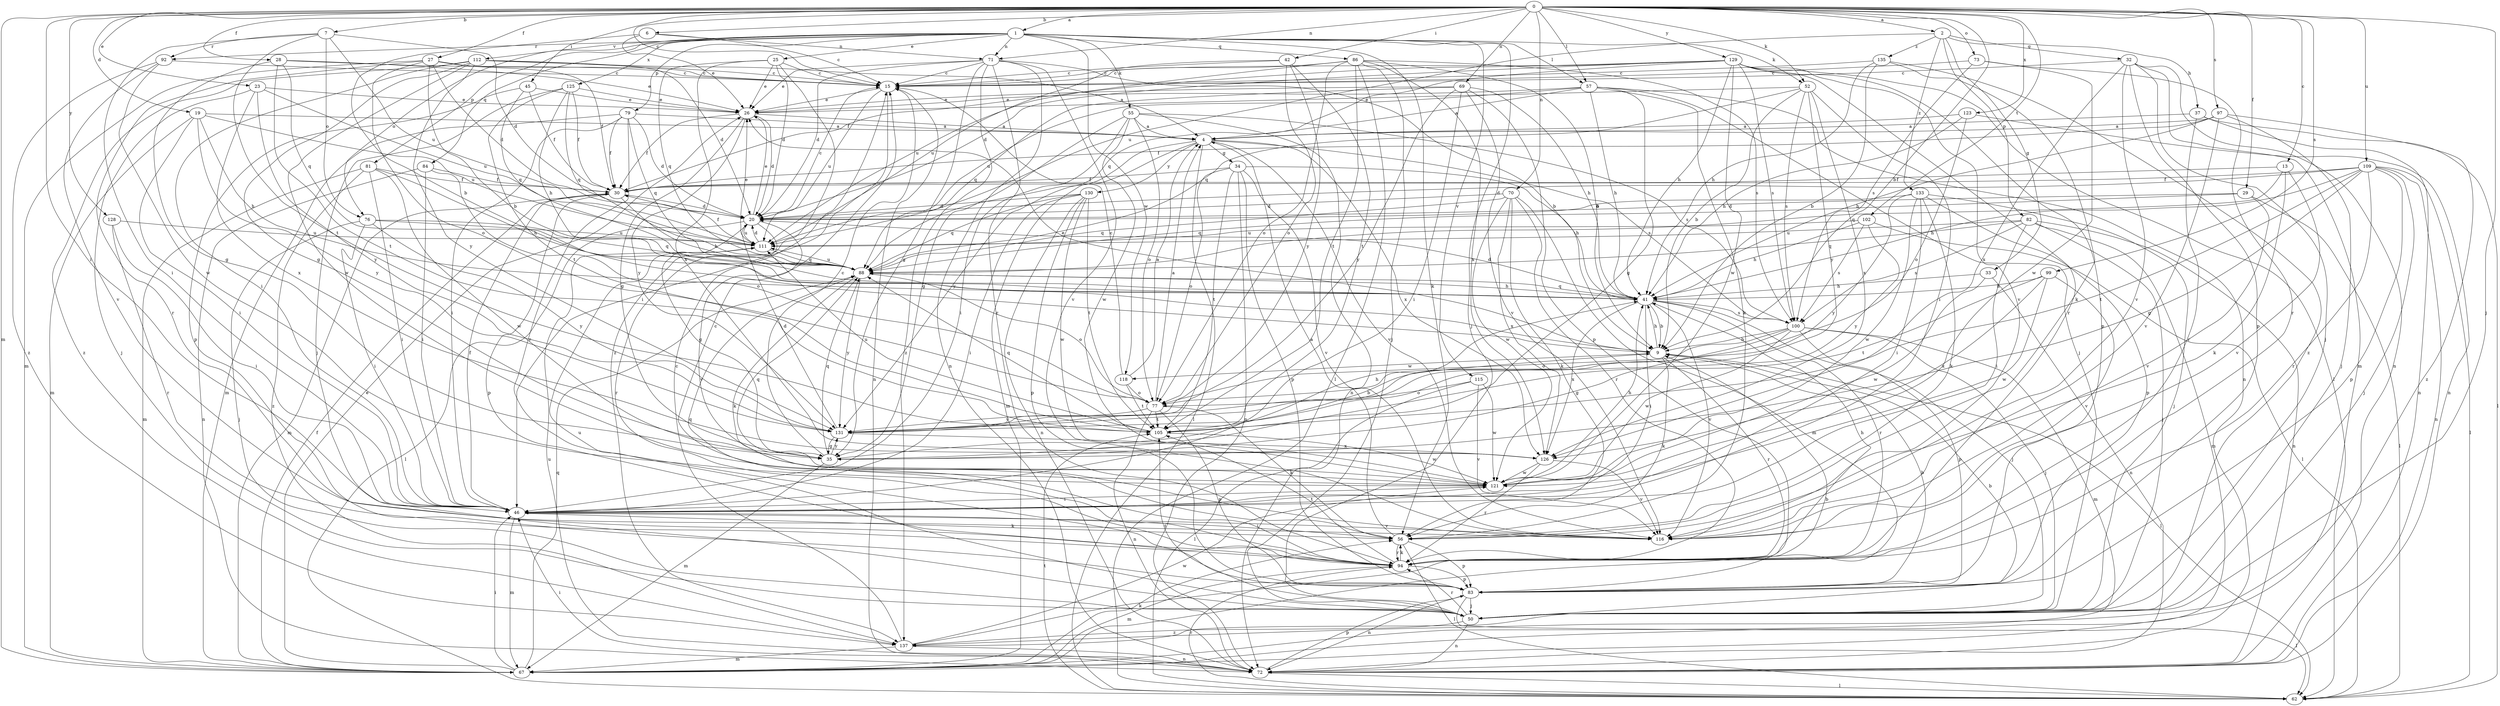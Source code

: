 strict digraph  {
0;
1;
2;
4;
6;
7;
9;
13;
15;
19;
20;
23;
25;
26;
27;
28;
29;
30;
32;
33;
34;
35;
37;
41;
42;
45;
46;
50;
52;
55;
56;
57;
62;
67;
69;
70;
71;
72;
73;
76;
77;
79;
81;
82;
83;
84;
86;
88;
92;
94;
97;
99;
100;
102;
105;
109;
111;
112;
115;
116;
118;
121;
123;
125;
126;
128;
129;
130;
131;
133;
135;
137;
0 -> 1  [label=a];
0 -> 2  [label=a];
0 -> 6  [label=b];
0 -> 7  [label=b];
0 -> 9  [label=b];
0 -> 13  [label=c];
0 -> 15  [label=c];
0 -> 19  [label=d];
0 -> 23  [label=e];
0 -> 27  [label=f];
0 -> 28  [label=f];
0 -> 29  [label=f];
0 -> 42  [label=i];
0 -> 45  [label=i];
0 -> 46  [label=i];
0 -> 50  [label=j];
0 -> 52  [label=k];
0 -> 57  [label=l];
0 -> 67  [label=m];
0 -> 69  [label=n];
0 -> 70  [label=n];
0 -> 71  [label=n];
0 -> 73  [label=o];
0 -> 97  [label=s];
0 -> 99  [label=s];
0 -> 102  [label=t];
0 -> 109  [label=u];
0 -> 123  [label=x];
0 -> 128  [label=y];
0 -> 129  [label=y];
1 -> 25  [label=e];
1 -> 50  [label=j];
1 -> 52  [label=k];
1 -> 55  [label=k];
1 -> 56  [label=k];
1 -> 57  [label=l];
1 -> 71  [label=n];
1 -> 76  [label=o];
1 -> 79  [label=p];
1 -> 81  [label=p];
1 -> 84  [label=q];
1 -> 86  [label=q];
1 -> 92  [label=r];
1 -> 112  [label=v];
1 -> 115  [label=v];
1 -> 118  [label=w];
1 -> 125  [label=x];
2 -> 32  [label=g];
2 -> 33  [label=g];
2 -> 37  [label=h];
2 -> 82  [label=p];
2 -> 111  [label=u];
2 -> 133  [label=z];
2 -> 135  [label=z];
4 -> 34  [label=g];
4 -> 62  [label=l];
4 -> 67  [label=m];
4 -> 100  [label=s];
4 -> 116  [label=v];
4 -> 126  [label=x];
4 -> 130  [label=y];
4 -> 131  [label=y];
6 -> 9  [label=b];
6 -> 15  [label=c];
6 -> 26  [label=e];
6 -> 71  [label=n];
7 -> 20  [label=d];
7 -> 46  [label=i];
7 -> 76  [label=o];
7 -> 92  [label=r];
7 -> 105  [label=t];
7 -> 111  [label=u];
9 -> 26  [label=e];
9 -> 41  [label=h];
9 -> 56  [label=k];
9 -> 62  [label=l];
9 -> 94  [label=r];
9 -> 118  [label=w];
13 -> 30  [label=f];
13 -> 56  [label=k];
13 -> 88  [label=q];
13 -> 116  [label=v];
15 -> 26  [label=e];
15 -> 46  [label=i];
15 -> 72  [label=n];
15 -> 111  [label=u];
19 -> 4  [label=a];
19 -> 41  [label=h];
19 -> 46  [label=i];
19 -> 67  [label=m];
19 -> 111  [label=u];
19 -> 131  [label=y];
20 -> 15  [label=c];
20 -> 26  [label=e];
20 -> 35  [label=g];
20 -> 62  [label=l];
20 -> 94  [label=r];
20 -> 111  [label=u];
20 -> 116  [label=v];
23 -> 26  [label=e];
23 -> 50  [label=j];
23 -> 111  [label=u];
23 -> 126  [label=x];
23 -> 131  [label=y];
25 -> 15  [label=c];
25 -> 20  [label=d];
25 -> 26  [label=e];
25 -> 88  [label=q];
25 -> 126  [label=x];
25 -> 137  [label=z];
26 -> 4  [label=a];
26 -> 20  [label=d];
26 -> 30  [label=f];
26 -> 35  [label=g];
26 -> 131  [label=y];
27 -> 9  [label=b];
27 -> 15  [label=c];
27 -> 20  [label=d];
27 -> 30  [label=f];
27 -> 67  [label=m];
27 -> 77  [label=o];
27 -> 94  [label=r];
28 -> 15  [label=c];
28 -> 26  [label=e];
28 -> 35  [label=g];
28 -> 88  [label=q];
28 -> 105  [label=t];
29 -> 20  [label=d];
29 -> 62  [label=l];
29 -> 88  [label=q];
29 -> 116  [label=v];
30 -> 20  [label=d];
30 -> 41  [label=h];
30 -> 67  [label=m];
30 -> 83  [label=p];
32 -> 15  [label=c];
32 -> 50  [label=j];
32 -> 67  [label=m];
32 -> 72  [label=n];
32 -> 83  [label=p];
32 -> 116  [label=v];
32 -> 126  [label=x];
33 -> 41  [label=h];
33 -> 72  [label=n];
33 -> 121  [label=w];
34 -> 30  [label=f];
34 -> 41  [label=h];
34 -> 72  [label=n];
34 -> 77  [label=o];
34 -> 83  [label=p];
34 -> 105  [label=t];
34 -> 116  [label=v];
35 -> 15  [label=c];
35 -> 41  [label=h];
35 -> 67  [label=m];
35 -> 88  [label=q];
35 -> 131  [label=y];
37 -> 4  [label=a];
37 -> 62  [label=l];
37 -> 72  [label=n];
37 -> 94  [label=r];
41 -> 9  [label=b];
41 -> 20  [label=d];
41 -> 46  [label=i];
41 -> 50  [label=j];
41 -> 88  [label=q];
41 -> 94  [label=r];
41 -> 100  [label=s];
41 -> 116  [label=v];
41 -> 126  [label=x];
42 -> 15  [label=c];
42 -> 77  [label=o];
42 -> 105  [label=t];
42 -> 111  [label=u];
42 -> 131  [label=y];
45 -> 26  [label=e];
45 -> 30  [label=f];
45 -> 83  [label=p];
45 -> 88  [label=q];
46 -> 30  [label=f];
46 -> 56  [label=k];
46 -> 67  [label=m];
46 -> 116  [label=v];
50 -> 9  [label=b];
50 -> 72  [label=n];
50 -> 94  [label=r];
50 -> 105  [label=t];
50 -> 111  [label=u];
50 -> 137  [label=z];
52 -> 9  [label=b];
52 -> 26  [label=e];
52 -> 46  [label=i];
52 -> 88  [label=q];
52 -> 100  [label=s];
52 -> 126  [label=x];
52 -> 131  [label=y];
55 -> 4  [label=a];
55 -> 35  [label=g];
55 -> 46  [label=i];
55 -> 72  [label=n];
55 -> 77  [label=o];
55 -> 100  [label=s];
55 -> 121  [label=w];
56 -> 4  [label=a];
56 -> 46  [label=i];
56 -> 62  [label=l];
56 -> 83  [label=p];
56 -> 94  [label=r];
57 -> 4  [label=a];
57 -> 26  [label=e];
57 -> 35  [label=g];
57 -> 41  [label=h];
57 -> 50  [label=j];
57 -> 56  [label=k];
57 -> 72  [label=n];
57 -> 111  [label=u];
62 -> 94  [label=r];
62 -> 105  [label=t];
67 -> 26  [label=e];
67 -> 30  [label=f];
67 -> 46  [label=i];
67 -> 56  [label=k];
67 -> 88  [label=q];
69 -> 26  [label=e];
69 -> 41  [label=h];
69 -> 46  [label=i];
69 -> 83  [label=p];
69 -> 88  [label=q];
69 -> 116  [label=v];
69 -> 131  [label=y];
70 -> 20  [label=d];
70 -> 56  [label=k];
70 -> 67  [label=m];
70 -> 88  [label=q];
70 -> 94  [label=r];
70 -> 121  [label=w];
70 -> 126  [label=x];
71 -> 9  [label=b];
71 -> 15  [label=c];
71 -> 20  [label=d];
71 -> 26  [label=e];
71 -> 35  [label=g];
71 -> 72  [label=n];
71 -> 94  [label=r];
71 -> 116  [label=v];
71 -> 137  [label=z];
72 -> 46  [label=i];
72 -> 62  [label=l];
72 -> 83  [label=p];
72 -> 111  [label=u];
73 -> 15  [label=c];
73 -> 94  [label=r];
73 -> 100  [label=s];
73 -> 121  [label=w];
76 -> 46  [label=i];
76 -> 50  [label=j];
76 -> 88  [label=q];
76 -> 111  [label=u];
76 -> 131  [label=y];
77 -> 4  [label=a];
77 -> 56  [label=k];
77 -> 72  [label=n];
77 -> 83  [label=p];
77 -> 105  [label=t];
77 -> 131  [label=y];
79 -> 4  [label=a];
79 -> 20  [label=d];
79 -> 30  [label=f];
79 -> 46  [label=i];
79 -> 67  [label=m];
79 -> 88  [label=q];
79 -> 94  [label=r];
81 -> 30  [label=f];
81 -> 41  [label=h];
81 -> 46  [label=i];
81 -> 67  [label=m];
81 -> 121  [label=w];
81 -> 137  [label=z];
82 -> 46  [label=i];
82 -> 50  [label=j];
82 -> 67  [label=m];
82 -> 72  [label=n];
82 -> 88  [label=q];
82 -> 100  [label=s];
82 -> 111  [label=u];
83 -> 9  [label=b];
83 -> 50  [label=j];
83 -> 62  [label=l];
83 -> 72  [label=n];
84 -> 30  [label=f];
84 -> 46  [label=i];
84 -> 72  [label=n];
84 -> 77  [label=o];
86 -> 9  [label=b];
86 -> 15  [label=c];
86 -> 50  [label=j];
86 -> 62  [label=l];
86 -> 77  [label=o];
86 -> 100  [label=s];
86 -> 105  [label=t];
86 -> 111  [label=u];
86 -> 126  [label=x];
88 -> 41  [label=h];
88 -> 56  [label=k];
88 -> 77  [label=o];
88 -> 111  [label=u];
88 -> 131  [label=y];
92 -> 15  [label=c];
92 -> 116  [label=v];
92 -> 121  [label=w];
92 -> 137  [label=z];
94 -> 15  [label=c];
94 -> 41  [label=h];
94 -> 56  [label=k];
94 -> 67  [label=m];
94 -> 83  [label=p];
94 -> 88  [label=q];
94 -> 105  [label=t];
97 -> 4  [label=a];
97 -> 30  [label=f];
97 -> 41  [label=h];
97 -> 50  [label=j];
97 -> 116  [label=v];
97 -> 137  [label=z];
99 -> 41  [label=h];
99 -> 105  [label=t];
99 -> 116  [label=v];
99 -> 121  [label=w];
99 -> 126  [label=x];
100 -> 9  [label=b];
100 -> 35  [label=g];
100 -> 50  [label=j];
100 -> 67  [label=m];
100 -> 77  [label=o];
100 -> 83  [label=p];
100 -> 121  [label=w];
102 -> 41  [label=h];
102 -> 62  [label=l];
102 -> 100  [label=s];
102 -> 111  [label=u];
102 -> 131  [label=y];
105 -> 9  [label=b];
105 -> 88  [label=q];
105 -> 111  [label=u];
105 -> 121  [label=w];
109 -> 20  [label=d];
109 -> 30  [label=f];
109 -> 35  [label=g];
109 -> 41  [label=h];
109 -> 50  [label=j];
109 -> 62  [label=l];
109 -> 72  [label=n];
109 -> 83  [label=p];
109 -> 94  [label=r];
109 -> 105  [label=t];
111 -> 20  [label=d];
111 -> 26  [label=e];
111 -> 30  [label=f];
111 -> 88  [label=q];
112 -> 4  [label=a];
112 -> 15  [label=c];
112 -> 20  [label=d];
112 -> 35  [label=g];
112 -> 46  [label=i];
112 -> 121  [label=w];
112 -> 131  [label=y];
112 -> 137  [label=z];
115 -> 62  [label=l];
115 -> 77  [label=o];
115 -> 116  [label=v];
115 -> 121  [label=w];
118 -> 4  [label=a];
118 -> 15  [label=c];
118 -> 77  [label=o];
118 -> 105  [label=t];
121 -> 41  [label=h];
121 -> 46  [label=i];
121 -> 88  [label=q];
123 -> 4  [label=a];
123 -> 41  [label=h];
123 -> 72  [label=n];
123 -> 77  [label=o];
125 -> 26  [label=e];
125 -> 30  [label=f];
125 -> 41  [label=h];
125 -> 50  [label=j];
125 -> 88  [label=q];
125 -> 105  [label=t];
126 -> 94  [label=r];
126 -> 116  [label=v];
126 -> 121  [label=w];
128 -> 46  [label=i];
128 -> 94  [label=r];
128 -> 111  [label=u];
129 -> 15  [label=c];
129 -> 20  [label=d];
129 -> 30  [label=f];
129 -> 41  [label=h];
129 -> 62  [label=l];
129 -> 83  [label=p];
129 -> 88  [label=q];
129 -> 94  [label=r];
129 -> 100  [label=s];
129 -> 116  [label=v];
129 -> 121  [label=w];
130 -> 20  [label=d];
130 -> 46  [label=i];
130 -> 72  [label=n];
130 -> 83  [label=p];
130 -> 88  [label=q];
130 -> 105  [label=t];
130 -> 121  [label=w];
131 -> 20  [label=d];
131 -> 35  [label=g];
131 -> 126  [label=x];
133 -> 20  [label=d];
133 -> 46  [label=i];
133 -> 50  [label=j];
133 -> 56  [label=k];
133 -> 83  [label=p];
133 -> 121  [label=w];
133 -> 131  [label=y];
135 -> 9  [label=b];
135 -> 15  [label=c];
135 -> 41  [label=h];
135 -> 56  [label=k];
135 -> 137  [label=z];
137 -> 9  [label=b];
137 -> 15  [label=c];
137 -> 67  [label=m];
137 -> 72  [label=n];
137 -> 121  [label=w];
}
